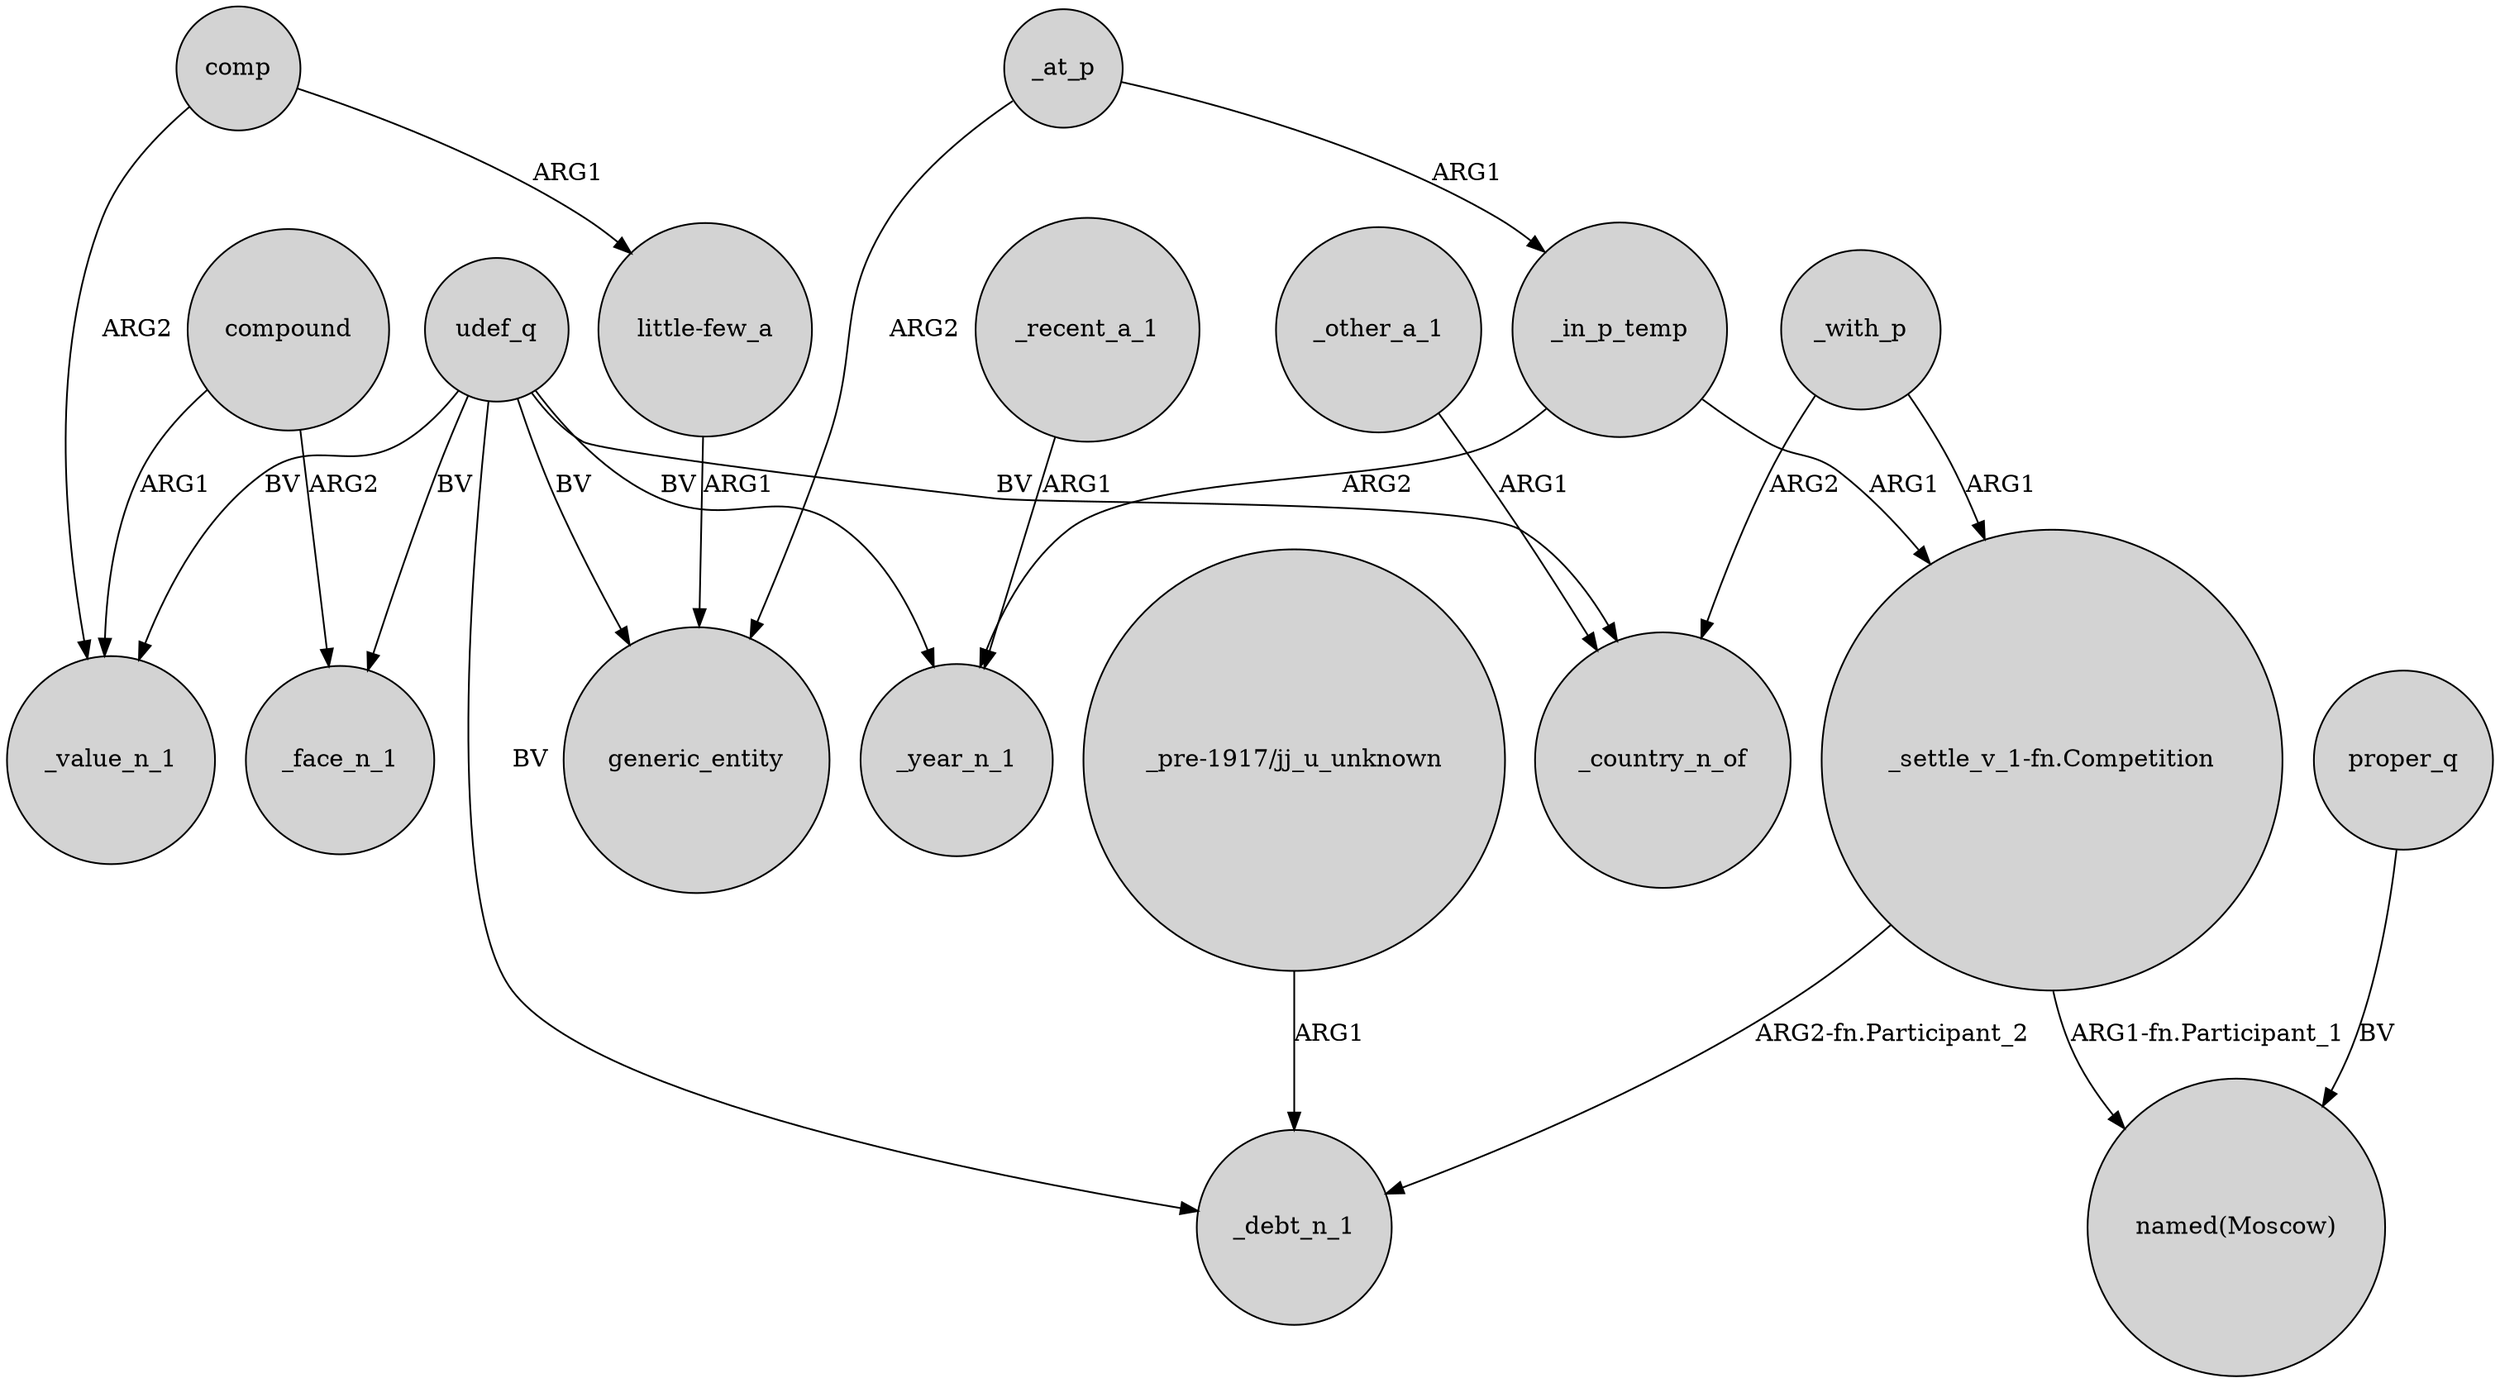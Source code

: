 digraph {
	node [shape=circle style=filled]
	"_settle_v_1-fn.Competition" -> _debt_n_1 [label="ARG2-fn.Participant_2"]
	udef_q -> generic_entity [label=BV]
	compound -> _face_n_1 [label=ARG2]
	compound -> _value_n_1 [label=ARG1]
	"little-few_a" -> generic_entity [label=ARG1]
	_in_p_temp -> _year_n_1 [label=ARG2]
	_with_p -> _country_n_of [label=ARG2]
	udef_q -> _face_n_1 [label=BV]
	udef_q -> _year_n_1 [label=BV]
	_at_p -> _in_p_temp [label=ARG1]
	_with_p -> "_settle_v_1-fn.Competition" [label=ARG1]
	_other_a_1 -> _country_n_of [label=ARG1]
	udef_q -> _country_n_of [label=BV]
	"_settle_v_1-fn.Competition" -> "named(Moscow)" [label="ARG1-fn.Participant_1"]
	proper_q -> "named(Moscow)" [label=BV]
	comp -> "little-few_a" [label=ARG1]
	_at_p -> generic_entity [label=ARG2]
	udef_q -> _value_n_1 [label=BV]
	_in_p_temp -> "_settle_v_1-fn.Competition" [label=ARG1]
	comp -> _value_n_1 [label=ARG2]
	udef_q -> _debt_n_1 [label=BV]
	_recent_a_1 -> _year_n_1 [label=ARG1]
	"_pre-1917/jj_u_unknown" -> _debt_n_1 [label=ARG1]
}
